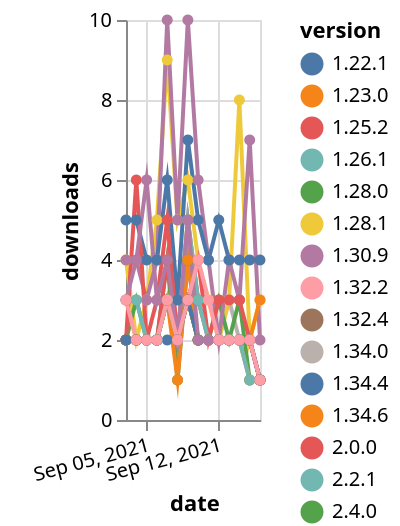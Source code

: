 {"$schema": "https://vega.github.io/schema/vega-lite/v5.json", "description": "A simple bar chart with embedded data.", "data": {"values": [{"date": "2021-09-03", "total": 2851, "delta": 2, "version": "1.34.0"}, {"date": "2021-09-04", "total": 2853, "delta": 2, "version": "1.34.0"}, {"date": "2021-09-05", "total": 2855, "delta": 2, "version": "1.34.0"}, {"date": "2021-09-06", "total": 2857, "delta": 2, "version": "1.34.0"}, {"date": "2021-09-07", "total": 2860, "delta": 3, "version": "1.34.0"}, {"date": "2021-09-08", "total": 2862, "delta": 2, "version": "1.34.0"}, {"date": "2021-09-09", "total": 2865, "delta": 3, "version": "1.34.0"}, {"date": "2021-09-10", "total": 2867, "delta": 2, "version": "1.34.0"}, {"date": "2021-09-11", "total": 2869, "delta": 2, "version": "1.34.0"}, {"date": "2021-09-12", "total": 2871, "delta": 2, "version": "1.34.0"}, {"date": "2021-09-13", "total": 2874, "delta": 3, "version": "1.34.0"}, {"date": "2021-09-14", "total": 2876, "delta": 2, "version": "1.34.0"}, {"date": "2021-09-15", "total": 2878, "delta": 2, "version": "1.34.0"}, {"date": "2021-09-16", "total": 2879, "delta": 1, "version": "1.34.0"}, {"date": "2021-09-03", "total": 849, "delta": 4, "version": "2.4.3"}, {"date": "2021-09-04", "total": 851, "delta": 2, "version": "2.4.3"}, {"date": "2021-09-05", "total": 854, "delta": 3, "version": "2.4.3"}, {"date": "2021-09-06", "total": 859, "delta": 5, "version": "2.4.3"}, {"date": "2021-09-07", "total": 868, "delta": 9, "version": "2.4.3"}, {"date": "2021-09-08", "total": 873, "delta": 5, "version": "2.4.3"}, {"date": "2021-09-09", "total": 879, "delta": 6, "version": "2.4.3"}, {"date": "2021-09-10", "total": 883, "delta": 4, "version": "2.4.3"}, {"date": "2021-09-11", "total": 886, "delta": 3, "version": "2.4.3"}, {"date": "2021-09-12", "total": 888, "delta": 2, "version": "2.4.3"}, {"date": "2021-09-13", "total": 891, "delta": 3, "version": "2.4.3"}, {"date": "2021-09-14", "total": 899, "delta": 8, "version": "2.4.3"}, {"date": "2021-09-15", "total": 901, "delta": 2, "version": "2.4.3"}, {"date": "2021-09-16", "total": 904, "delta": 3, "version": "2.4.3"}, {"date": "2021-09-03", "total": 1321, "delta": 2, "version": "2.4.0"}, {"date": "2021-09-04", "total": 1324, "delta": 3, "version": "2.4.0"}, {"date": "2021-09-05", "total": 1326, "delta": 2, "version": "2.4.0"}, {"date": "2021-09-06", "total": 1328, "delta": 2, "version": "2.4.0"}, {"date": "2021-09-07", "total": 1332, "delta": 4, "version": "2.4.0"}, {"date": "2021-09-08", "total": 1333, "delta": 1, "version": "2.4.0"}, {"date": "2021-09-09", "total": 1337, "delta": 4, "version": "2.4.0"}, {"date": "2021-09-10", "total": 1339, "delta": 2, "version": "2.4.0"}, {"date": "2021-09-11", "total": 1341, "delta": 2, "version": "2.4.0"}, {"date": "2021-09-12", "total": 1344, "delta": 3, "version": "2.4.0"}, {"date": "2021-09-13", "total": 1346, "delta": 2, "version": "2.4.0"}, {"date": "2021-09-14", "total": 1349, "delta": 3, "version": "2.4.0"}, {"date": "2021-09-15", "total": 1350, "delta": 1, "version": "2.4.0"}, {"date": "2021-09-16", "total": 1351, "delta": 1, "version": "2.4.0"}, {"date": "2021-09-03", "total": 3092, "delta": 3, "version": "1.28.1"}, {"date": "2021-09-04", "total": 3094, "delta": 2, "version": "1.28.1"}, {"date": "2021-09-05", "total": 3096, "delta": 2, "version": "1.28.1"}, {"date": "2021-09-06", "total": 3098, "delta": 2, "version": "1.28.1"}, {"date": "2021-09-07", "total": 3101, "delta": 3, "version": "1.28.1"}, {"date": "2021-09-08", "total": 3103, "delta": 2, "version": "1.28.1"}, {"date": "2021-09-09", "total": 3106, "delta": 3, "version": "1.28.1"}, {"date": "2021-09-10", "total": 3108, "delta": 2, "version": "1.28.1"}, {"date": "2021-09-11", "total": 3110, "delta": 2, "version": "1.28.1"}, {"date": "2021-09-12", "total": 3112, "delta": 2, "version": "1.28.1"}, {"date": "2021-09-13", "total": 3114, "delta": 2, "version": "1.28.1"}, {"date": "2021-09-14", "total": 3116, "delta": 2, "version": "1.28.1"}, {"date": "2021-09-15", "total": 3118, "delta": 2, "version": "1.28.1"}, {"date": "2021-09-16", "total": 3119, "delta": 1, "version": "1.28.1"}, {"date": "2021-09-03", "total": 442, "delta": 4, "version": "2.6.1"}, {"date": "2021-09-04", "total": 446, "delta": 4, "version": "2.6.1"}, {"date": "2021-09-05", "total": 449, "delta": 3, "version": "2.6.1"}, {"date": "2021-09-06", "total": 453, "delta": 4, "version": "2.6.1"}, {"date": "2021-09-07", "total": 463, "delta": 10, "version": "2.6.1"}, {"date": "2021-09-08", "total": 468, "delta": 5, "version": "2.6.1"}, {"date": "2021-09-09", "total": 478, "delta": 10, "version": "2.6.1"}, {"date": "2021-09-10", "total": 484, "delta": 6, "version": "2.6.1"}, {"date": "2021-09-11", "total": 488, "delta": 4, "version": "2.6.1"}, {"date": "2021-09-12", "total": 490, "delta": 2, "version": "2.6.1"}, {"date": "2021-09-13", "total": 494, "delta": 4, "version": "2.6.1"}, {"date": "2021-09-14", "total": 497, "delta": 3, "version": "2.6.1"}, {"date": "2021-09-15", "total": 504, "delta": 7, "version": "2.6.1"}, {"date": "2021-09-16", "total": 506, "delta": 2, "version": "2.6.1"}, {"date": "2021-09-03", "total": 2630, "delta": 2, "version": "1.26.1"}, {"date": "2021-09-04", "total": 2632, "delta": 2, "version": "1.26.1"}, {"date": "2021-09-05", "total": 2634, "delta": 2, "version": "1.26.1"}, {"date": "2021-09-06", "total": 2636, "delta": 2, "version": "1.26.1"}, {"date": "2021-09-07", "total": 2639, "delta": 3, "version": "1.26.1"}, {"date": "2021-09-08", "total": 2641, "delta": 2, "version": "1.26.1"}, {"date": "2021-09-09", "total": 2644, "delta": 3, "version": "1.26.1"}, {"date": "2021-09-10", "total": 2646, "delta": 2, "version": "1.26.1"}, {"date": "2021-09-11", "total": 2648, "delta": 2, "version": "1.26.1"}, {"date": "2021-09-12", "total": 2650, "delta": 2, "version": "1.26.1"}, {"date": "2021-09-13", "total": 2652, "delta": 2, "version": "1.26.1"}, {"date": "2021-09-14", "total": 2654, "delta": 2, "version": "1.26.1"}, {"date": "2021-09-15", "total": 2656, "delta": 2, "version": "1.26.1"}, {"date": "2021-09-16", "total": 2657, "delta": 1, "version": "1.26.1"}, {"date": "2021-09-03", "total": 2742, "delta": 2, "version": "1.23.0"}, {"date": "2021-09-04", "total": 2744, "delta": 2, "version": "1.23.0"}, {"date": "2021-09-05", "total": 2746, "delta": 2, "version": "1.23.0"}, {"date": "2021-09-06", "total": 2748, "delta": 2, "version": "1.23.0"}, {"date": "2021-09-07", "total": 2751, "delta": 3, "version": "1.23.0"}, {"date": "2021-09-08", "total": 2752, "delta": 1, "version": "1.23.0"}, {"date": "2021-09-09", "total": 2756, "delta": 4, "version": "1.23.0"}, {"date": "2021-09-10", "total": 2758, "delta": 2, "version": "1.23.0"}, {"date": "2021-09-11", "total": 2760, "delta": 2, "version": "1.23.0"}, {"date": "2021-09-12", "total": 2762, "delta": 2, "version": "1.23.0"}, {"date": "2021-09-13", "total": 2764, "delta": 2, "version": "1.23.0"}, {"date": "2021-09-14", "total": 2766, "delta": 2, "version": "1.23.0"}, {"date": "2021-09-15", "total": 2767, "delta": 1, "version": "1.23.0"}, {"date": "2021-09-16", "total": 2768, "delta": 1, "version": "1.23.0"}, {"date": "2021-09-03", "total": 4045, "delta": 2, "version": "1.34.6"}, {"date": "2021-09-04", "total": 4047, "delta": 2, "version": "1.34.6"}, {"date": "2021-09-05", "total": 4049, "delta": 2, "version": "1.34.6"}, {"date": "2021-09-06", "total": 4051, "delta": 2, "version": "1.34.6"}, {"date": "2021-09-07", "total": 4054, "delta": 3, "version": "1.34.6"}, {"date": "2021-09-08", "total": 4056, "delta": 2, "version": "1.34.6"}, {"date": "2021-09-09", "total": 4059, "delta": 3, "version": "1.34.6"}, {"date": "2021-09-10", "total": 4061, "delta": 2, "version": "1.34.6"}, {"date": "2021-09-11", "total": 4063, "delta": 2, "version": "1.34.6"}, {"date": "2021-09-12", "total": 4065, "delta": 2, "version": "1.34.6"}, {"date": "2021-09-13", "total": 4067, "delta": 2, "version": "1.34.6"}, {"date": "2021-09-14", "total": 4069, "delta": 2, "version": "1.34.6"}, {"date": "2021-09-15", "total": 4071, "delta": 2, "version": "1.34.6"}, {"date": "2021-09-16", "total": 4074, "delta": 3, "version": "1.34.6"}, {"date": "2021-09-03", "total": 3262, "delta": 2, "version": "1.28.0"}, {"date": "2021-09-04", "total": 3264, "delta": 2, "version": "1.28.0"}, {"date": "2021-09-05", "total": 3266, "delta": 2, "version": "1.28.0"}, {"date": "2021-09-06", "total": 3268, "delta": 2, "version": "1.28.0"}, {"date": "2021-09-07", "total": 3271, "delta": 3, "version": "1.28.0"}, {"date": "2021-09-08", "total": 3273, "delta": 2, "version": "1.28.0"}, {"date": "2021-09-09", "total": 3276, "delta": 3, "version": "1.28.0"}, {"date": "2021-09-10", "total": 3278, "delta": 2, "version": "1.28.0"}, {"date": "2021-09-11", "total": 3280, "delta": 2, "version": "1.28.0"}, {"date": "2021-09-12", "total": 3282, "delta": 2, "version": "1.28.0"}, {"date": "2021-09-13", "total": 3284, "delta": 2, "version": "1.28.0"}, {"date": "2021-09-14", "total": 3286, "delta": 2, "version": "1.28.0"}, {"date": "2021-09-15", "total": 3288, "delta": 2, "version": "1.28.0"}, {"date": "2021-09-16", "total": 3289, "delta": 1, "version": "1.28.0"}, {"date": "2021-09-03", "total": 5404, "delta": 5, "version": "1.22.1"}, {"date": "2021-09-04", "total": 5409, "delta": 5, "version": "1.22.1"}, {"date": "2021-09-05", "total": 5413, "delta": 4, "version": "1.22.1"}, {"date": "2021-09-06", "total": 5417, "delta": 4, "version": "1.22.1"}, {"date": "2021-09-07", "total": 5423, "delta": 6, "version": "1.22.1"}, {"date": "2021-09-08", "total": 5426, "delta": 3, "version": "1.22.1"}, {"date": "2021-09-09", "total": 5433, "delta": 7, "version": "1.22.1"}, {"date": "2021-09-10", "total": 5438, "delta": 5, "version": "1.22.1"}, {"date": "2021-09-11", "total": 5442, "delta": 4, "version": "1.22.1"}, {"date": "2021-09-12", "total": 5447, "delta": 5, "version": "1.22.1"}, {"date": "2021-09-13", "total": 5451, "delta": 4, "version": "1.22.1"}, {"date": "2021-09-14", "total": 5455, "delta": 4, "version": "1.22.1"}, {"date": "2021-09-15", "total": 5459, "delta": 4, "version": "1.22.1"}, {"date": "2021-09-16", "total": 5463, "delta": 4, "version": "1.22.1"}, {"date": "2021-09-03", "total": 4351, "delta": 2, "version": "1.25.2"}, {"date": "2021-09-04", "total": 4353, "delta": 2, "version": "1.25.2"}, {"date": "2021-09-05", "total": 4355, "delta": 2, "version": "1.25.2"}, {"date": "2021-09-06", "total": 4358, "delta": 3, "version": "1.25.2"}, {"date": "2021-09-07", "total": 4363, "delta": 5, "version": "1.25.2"}, {"date": "2021-09-08", "total": 4365, "delta": 2, "version": "1.25.2"}, {"date": "2021-09-09", "total": 4370, "delta": 5, "version": "1.25.2"}, {"date": "2021-09-10", "total": 4373, "delta": 3, "version": "1.25.2"}, {"date": "2021-09-11", "total": 4375, "delta": 2, "version": "1.25.2"}, {"date": "2021-09-12", "total": 4377, "delta": 2, "version": "1.25.2"}, {"date": "2021-09-13", "total": 4379, "delta": 2, "version": "1.25.2"}, {"date": "2021-09-14", "total": 4381, "delta": 2, "version": "1.25.2"}, {"date": "2021-09-15", "total": 4383, "delta": 2, "version": "1.25.2"}, {"date": "2021-09-16", "total": 4384, "delta": 1, "version": "1.25.2"}, {"date": "2021-09-03", "total": 2099, "delta": 2, "version": "1.32.4"}, {"date": "2021-09-04", "total": 2101, "delta": 2, "version": "1.32.4"}, {"date": "2021-09-05", "total": 2103, "delta": 2, "version": "1.32.4"}, {"date": "2021-09-06", "total": 2105, "delta": 2, "version": "1.32.4"}, {"date": "2021-09-07", "total": 2108, "delta": 3, "version": "1.32.4"}, {"date": "2021-09-08", "total": 2110, "delta": 2, "version": "1.32.4"}, {"date": "2021-09-09", "total": 2113, "delta": 3, "version": "1.32.4"}, {"date": "2021-09-10", "total": 2115, "delta": 2, "version": "1.32.4"}, {"date": "2021-09-11", "total": 2117, "delta": 2, "version": "1.32.4"}, {"date": "2021-09-12", "total": 2119, "delta": 2, "version": "1.32.4"}, {"date": "2021-09-13", "total": 2121, "delta": 2, "version": "1.32.4"}, {"date": "2021-09-14", "total": 2123, "delta": 2, "version": "1.32.4"}, {"date": "2021-09-15", "total": 2125, "delta": 2, "version": "1.32.4"}, {"date": "2021-09-16", "total": 2126, "delta": 1, "version": "1.32.4"}, {"date": "2021-09-03", "total": 2364, "delta": 2, "version": "2.0.0"}, {"date": "2021-09-04", "total": 2370, "delta": 6, "version": "2.0.0"}, {"date": "2021-09-05", "total": 2372, "delta": 2, "version": "2.0.0"}, {"date": "2021-09-06", "total": 2374, "delta": 2, "version": "2.0.0"}, {"date": "2021-09-07", "total": 2378, "delta": 4, "version": "2.0.0"}, {"date": "2021-09-08", "total": 2380, "delta": 2, "version": "2.0.0"}, {"date": "2021-09-09", "total": 2383, "delta": 3, "version": "2.0.0"}, {"date": "2021-09-10", "total": 2387, "delta": 4, "version": "2.0.0"}, {"date": "2021-09-11", "total": 2389, "delta": 2, "version": "2.0.0"}, {"date": "2021-09-12", "total": 2392, "delta": 3, "version": "2.0.0"}, {"date": "2021-09-13", "total": 2395, "delta": 3, "version": "2.0.0"}, {"date": "2021-09-14", "total": 2398, "delta": 3, "version": "2.0.0"}, {"date": "2021-09-15", "total": 2400, "delta": 2, "version": "2.0.0"}, {"date": "2021-09-16", "total": 2401, "delta": 1, "version": "2.0.0"}, {"date": "2021-09-03", "total": 1553, "delta": 2, "version": "1.34.4"}, {"date": "2021-09-04", "total": 1555, "delta": 2, "version": "1.34.4"}, {"date": "2021-09-05", "total": 1557, "delta": 2, "version": "1.34.4"}, {"date": "2021-09-06", "total": 1559, "delta": 2, "version": "1.34.4"}, {"date": "2021-09-07", "total": 1561, "delta": 2, "version": "1.34.4"}, {"date": "2021-09-08", "total": 1563, "delta": 2, "version": "1.34.4"}, {"date": "2021-09-09", "total": 1566, "delta": 3, "version": "1.34.4"}, {"date": "2021-09-10", "total": 1568, "delta": 2, "version": "1.34.4"}, {"date": "2021-09-11", "total": 1570, "delta": 2, "version": "1.34.4"}, {"date": "2021-09-12", "total": 1572, "delta": 2, "version": "1.34.4"}, {"date": "2021-09-13", "total": 1574, "delta": 2, "version": "1.34.4"}, {"date": "2021-09-14", "total": 1576, "delta": 2, "version": "1.34.4"}, {"date": "2021-09-15", "total": 1578, "delta": 2, "version": "1.34.4"}, {"date": "2021-09-16", "total": 1579, "delta": 1, "version": "1.34.4"}, {"date": "2021-09-03", "total": 5836, "delta": 3, "version": "2.2.1"}, {"date": "2021-09-04", "total": 5839, "delta": 3, "version": "2.2.1"}, {"date": "2021-09-05", "total": 5841, "delta": 2, "version": "2.2.1"}, {"date": "2021-09-06", "total": 5843, "delta": 2, "version": "2.2.1"}, {"date": "2021-09-07", "total": 5846, "delta": 3, "version": "2.2.1"}, {"date": "2021-09-08", "total": 5848, "delta": 2, "version": "2.2.1"}, {"date": "2021-09-09", "total": 5853, "delta": 5, "version": "2.2.1"}, {"date": "2021-09-10", "total": 5856, "delta": 3, "version": "2.2.1"}, {"date": "2021-09-11", "total": 5858, "delta": 2, "version": "2.2.1"}, {"date": "2021-09-12", "total": 5860, "delta": 2, "version": "2.2.1"}, {"date": "2021-09-13", "total": 5862, "delta": 2, "version": "2.2.1"}, {"date": "2021-09-14", "total": 5864, "delta": 2, "version": "2.2.1"}, {"date": "2021-09-15", "total": 5865, "delta": 1, "version": "2.2.1"}, {"date": "2021-09-16", "total": 5866, "delta": 1, "version": "2.2.1"}, {"date": "2021-09-03", "total": 3444, "delta": 3, "version": "1.30.9"}, {"date": "2021-09-04", "total": 3448, "delta": 4, "version": "1.30.9"}, {"date": "2021-09-05", "total": 3454, "delta": 6, "version": "1.30.9"}, {"date": "2021-09-06", "total": 3457, "delta": 3, "version": "1.30.9"}, {"date": "2021-09-07", "total": 3461, "delta": 4, "version": "1.30.9"}, {"date": "2021-09-08", "total": 3463, "delta": 2, "version": "1.30.9"}, {"date": "2021-09-09", "total": 3468, "delta": 5, "version": "1.30.9"}, {"date": "2021-09-10", "total": 3470, "delta": 2, "version": "1.30.9"}, {"date": "2021-09-11", "total": 3472, "delta": 2, "version": "1.30.9"}, {"date": "2021-09-12", "total": 3474, "delta": 2, "version": "1.30.9"}, {"date": "2021-09-13", "total": 3476, "delta": 2, "version": "1.30.9"}, {"date": "2021-09-14", "total": 3478, "delta": 2, "version": "1.30.9"}, {"date": "2021-09-15", "total": 3480, "delta": 2, "version": "1.30.9"}, {"date": "2021-09-16", "total": 3481, "delta": 1, "version": "1.30.9"}, {"date": "2021-09-03", "total": 2442, "delta": 3, "version": "1.32.2"}, {"date": "2021-09-04", "total": 2444, "delta": 2, "version": "1.32.2"}, {"date": "2021-09-05", "total": 2446, "delta": 2, "version": "1.32.2"}, {"date": "2021-09-06", "total": 2448, "delta": 2, "version": "1.32.2"}, {"date": "2021-09-07", "total": 2451, "delta": 3, "version": "1.32.2"}, {"date": "2021-09-08", "total": 2453, "delta": 2, "version": "1.32.2"}, {"date": "2021-09-09", "total": 2456, "delta": 3, "version": "1.32.2"}, {"date": "2021-09-10", "total": 2460, "delta": 4, "version": "1.32.2"}, {"date": "2021-09-11", "total": 2463, "delta": 3, "version": "1.32.2"}, {"date": "2021-09-12", "total": 2465, "delta": 2, "version": "1.32.2"}, {"date": "2021-09-13", "total": 2467, "delta": 2, "version": "1.32.2"}, {"date": "2021-09-14", "total": 2469, "delta": 2, "version": "1.32.2"}, {"date": "2021-09-15", "total": 2471, "delta": 2, "version": "1.32.2"}, {"date": "2021-09-16", "total": 2472, "delta": 1, "version": "1.32.2"}]}, "width": "container", "mark": {"type": "line", "point": {"filled": true}}, "encoding": {"x": {"field": "date", "type": "temporal", "timeUnit": "yearmonthdate", "title": "date", "axis": {"labelAngle": -15}}, "y": {"field": "delta", "type": "quantitative", "title": "downloads"}, "color": {"field": "version", "type": "nominal"}, "tooltip": {"field": "delta"}}}